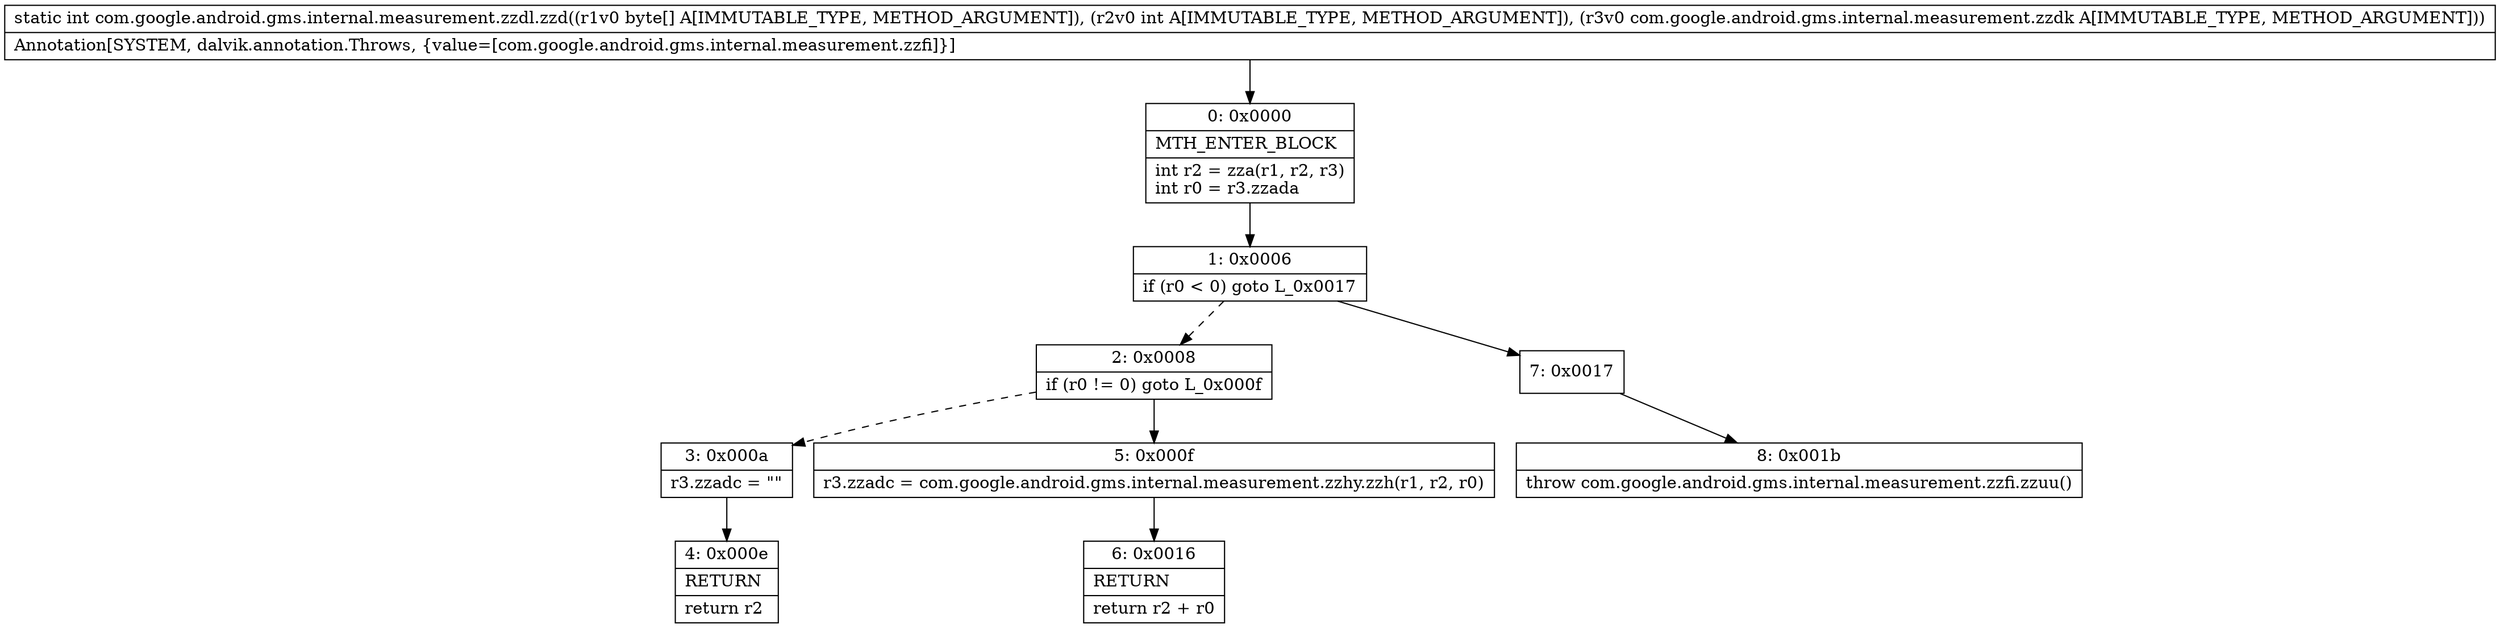 digraph "CFG forcom.google.android.gms.internal.measurement.zzdl.zzd([BILcom\/google\/android\/gms\/internal\/measurement\/zzdk;)I" {
Node_0 [shape=record,label="{0\:\ 0x0000|MTH_ENTER_BLOCK\l|int r2 = zza(r1, r2, r3)\lint r0 = r3.zzada\l}"];
Node_1 [shape=record,label="{1\:\ 0x0006|if (r0 \< 0) goto L_0x0017\l}"];
Node_2 [shape=record,label="{2\:\ 0x0008|if (r0 != 0) goto L_0x000f\l}"];
Node_3 [shape=record,label="{3\:\ 0x000a|r3.zzadc = \"\"\l}"];
Node_4 [shape=record,label="{4\:\ 0x000e|RETURN\l|return r2\l}"];
Node_5 [shape=record,label="{5\:\ 0x000f|r3.zzadc = com.google.android.gms.internal.measurement.zzhy.zzh(r1, r2, r0)\l}"];
Node_6 [shape=record,label="{6\:\ 0x0016|RETURN\l|return r2 + r0\l}"];
Node_7 [shape=record,label="{7\:\ 0x0017}"];
Node_8 [shape=record,label="{8\:\ 0x001b|throw com.google.android.gms.internal.measurement.zzfi.zzuu()\l}"];
MethodNode[shape=record,label="{static int com.google.android.gms.internal.measurement.zzdl.zzd((r1v0 byte[] A[IMMUTABLE_TYPE, METHOD_ARGUMENT]), (r2v0 int A[IMMUTABLE_TYPE, METHOD_ARGUMENT]), (r3v0 com.google.android.gms.internal.measurement.zzdk A[IMMUTABLE_TYPE, METHOD_ARGUMENT]))  | Annotation[SYSTEM, dalvik.annotation.Throws, \{value=[com.google.android.gms.internal.measurement.zzfi]\}]\l}"];
MethodNode -> Node_0;
Node_0 -> Node_1;
Node_1 -> Node_2[style=dashed];
Node_1 -> Node_7;
Node_2 -> Node_3[style=dashed];
Node_2 -> Node_5;
Node_3 -> Node_4;
Node_5 -> Node_6;
Node_7 -> Node_8;
}

